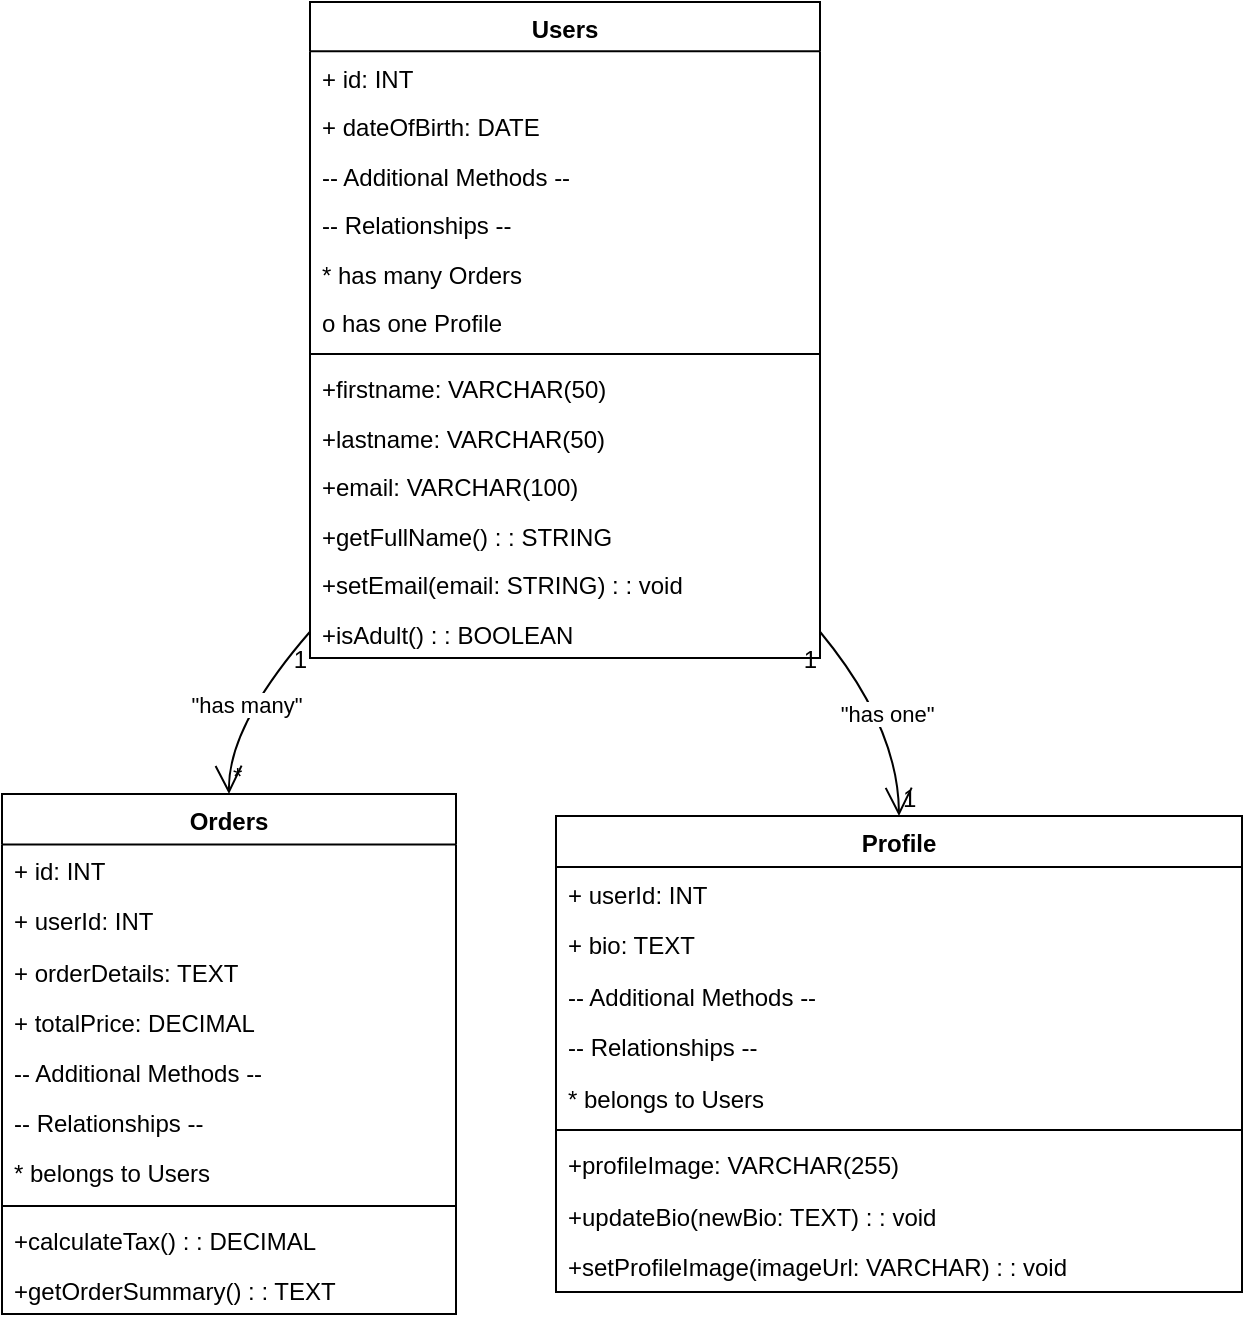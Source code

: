 <mxfile version="24.8.6">
  <diagram name="Página-1" id="rTrQoe6q2F4uFuK3PyN-">
    <mxGraphModel>
      <root>
        <mxCell id="0" />
        <mxCell id="1" parent="0" />
        <mxCell id="2" value="Users" style="swimlane;fontStyle=1;align=center;verticalAlign=top;childLayout=stackLayout;horizontal=1;startSize=24.577;horizontalStack=0;resizeParent=1;resizeParentMax=0;resizeLast=0;collapsible=0;marginBottom=0;" vertex="1" parent="1">
          <mxGeometry x="162" y="8" width="255" height="328" as="geometry" />
        </mxCell>
        <mxCell id="3" value="+ id: INT" style="text;strokeColor=none;fillColor=none;align=left;verticalAlign=top;spacingLeft=4;spacingRight=4;overflow=hidden;rotatable=0;points=[[0,0.5],[1,0.5]];portConstraint=eastwest;" vertex="1" parent="2">
          <mxGeometry y="25" width="255" height="25" as="geometry" />
        </mxCell>
        <mxCell id="4" value="+ dateOfBirth: DATE" style="text;strokeColor=none;fillColor=none;align=left;verticalAlign=top;spacingLeft=4;spacingRight=4;overflow=hidden;rotatable=0;points=[[0,0.5],[1,0.5]];portConstraint=eastwest;" vertex="1" parent="2">
          <mxGeometry y="49" width="255" height="25" as="geometry" />
        </mxCell>
        <mxCell id="5" value="-- Additional Methods --" style="text;strokeColor=none;fillColor=none;align=left;verticalAlign=top;spacingLeft=4;spacingRight=4;overflow=hidden;rotatable=0;points=[[0,0.5],[1,0.5]];portConstraint=eastwest;" vertex="1" parent="2">
          <mxGeometry y="74" width="255" height="25" as="geometry" />
        </mxCell>
        <mxCell id="6" value="-- Relationships --" style="text;strokeColor=none;fillColor=none;align=left;verticalAlign=top;spacingLeft=4;spacingRight=4;overflow=hidden;rotatable=0;points=[[0,0.5],[1,0.5]];portConstraint=eastwest;" vertex="1" parent="2">
          <mxGeometry y="98" width="255" height="25" as="geometry" />
        </mxCell>
        <mxCell id="7" value="* has many Orders" style="text;strokeColor=none;fillColor=none;align=left;verticalAlign=top;spacingLeft=4;spacingRight=4;overflow=hidden;rotatable=0;points=[[0,0.5],[1,0.5]];portConstraint=eastwest;" vertex="1" parent="2">
          <mxGeometry y="123" width="255" height="25" as="geometry" />
        </mxCell>
        <mxCell id="8" value="o has one Profile" style="text;strokeColor=none;fillColor=none;align=left;verticalAlign=top;spacingLeft=4;spacingRight=4;overflow=hidden;rotatable=0;points=[[0,0.5],[1,0.5]];portConstraint=eastwest;" vertex="1" parent="2">
          <mxGeometry y="147" width="255" height="25" as="geometry" />
        </mxCell>
        <mxCell id="9" style="line;strokeWidth=1;fillColor=none;align=left;verticalAlign=middle;spacingTop=-1;spacingLeft=3;spacingRight=3;rotatable=0;labelPosition=right;points=[];portConstraint=eastwest;strokeColor=inherit;" vertex="1" parent="2">
          <mxGeometry y="172" width="255" height="8" as="geometry" />
        </mxCell>
        <mxCell id="10" value="+firstname: VARCHAR(50)" style="text;strokeColor=none;fillColor=none;align=left;verticalAlign=top;spacingLeft=4;spacingRight=4;overflow=hidden;rotatable=0;points=[[0,0.5],[1,0.5]];portConstraint=eastwest;" vertex="1" parent="2">
          <mxGeometry y="180" width="255" height="25" as="geometry" />
        </mxCell>
        <mxCell id="11" value="+lastname: VARCHAR(50)" style="text;strokeColor=none;fillColor=none;align=left;verticalAlign=top;spacingLeft=4;spacingRight=4;overflow=hidden;rotatable=0;points=[[0,0.5],[1,0.5]];portConstraint=eastwest;" vertex="1" parent="2">
          <mxGeometry y="205" width="255" height="25" as="geometry" />
        </mxCell>
        <mxCell id="12" value="+email: VARCHAR(100)" style="text;strokeColor=none;fillColor=none;align=left;verticalAlign=top;spacingLeft=4;spacingRight=4;overflow=hidden;rotatable=0;points=[[0,0.5],[1,0.5]];portConstraint=eastwest;" vertex="1" parent="2">
          <mxGeometry y="229" width="255" height="25" as="geometry" />
        </mxCell>
        <mxCell id="13" value="+getFullName() : : STRING" style="text;strokeColor=none;fillColor=none;align=left;verticalAlign=top;spacingLeft=4;spacingRight=4;overflow=hidden;rotatable=0;points=[[0,0.5],[1,0.5]];portConstraint=eastwest;" vertex="1" parent="2">
          <mxGeometry y="254" width="255" height="25" as="geometry" />
        </mxCell>
        <mxCell id="14" value="+setEmail(email: STRING) : : void" style="text;strokeColor=none;fillColor=none;align=left;verticalAlign=top;spacingLeft=4;spacingRight=4;overflow=hidden;rotatable=0;points=[[0,0.5],[1,0.5]];portConstraint=eastwest;" vertex="1" parent="2">
          <mxGeometry y="278" width="255" height="25" as="geometry" />
        </mxCell>
        <mxCell id="15" value="+isAdult() : : BOOLEAN" style="text;strokeColor=none;fillColor=none;align=left;verticalAlign=top;spacingLeft=4;spacingRight=4;overflow=hidden;rotatable=0;points=[[0,0.5],[1,0.5]];portConstraint=eastwest;" vertex="1" parent="2">
          <mxGeometry y="303" width="255" height="25" as="geometry" />
        </mxCell>
        <mxCell id="16" value="Orders" style="swimlane;fontStyle=1;align=center;verticalAlign=top;childLayout=stackLayout;horizontal=1;startSize=25.2;horizontalStack=0;resizeParent=1;resizeParentMax=0;resizeLast=0;collapsible=0;marginBottom=0;" vertex="1" parent="1">
          <mxGeometry x="8" y="404" width="227" height="260" as="geometry" />
        </mxCell>
        <mxCell id="17" value="+ id: INT" style="text;strokeColor=none;fillColor=none;align=left;verticalAlign=top;spacingLeft=4;spacingRight=4;overflow=hidden;rotatable=0;points=[[0,0.5],[1,0.5]];portConstraint=eastwest;" vertex="1" parent="16">
          <mxGeometry y="25" width="227" height="25" as="geometry" />
        </mxCell>
        <mxCell id="18" value="+ userId: INT" style="text;strokeColor=none;fillColor=none;align=left;verticalAlign=top;spacingLeft=4;spacingRight=4;overflow=hidden;rotatable=0;points=[[0,0.5],[1,0.5]];portConstraint=eastwest;" vertex="1" parent="16">
          <mxGeometry y="50" width="227" height="25" as="geometry" />
        </mxCell>
        <mxCell id="19" value="+ orderDetails: TEXT" style="text;strokeColor=none;fillColor=none;align=left;verticalAlign=top;spacingLeft=4;spacingRight=4;overflow=hidden;rotatable=0;points=[[0,0.5],[1,0.5]];portConstraint=eastwest;" vertex="1" parent="16">
          <mxGeometry y="76" width="227" height="25" as="geometry" />
        </mxCell>
        <mxCell id="20" value="+ totalPrice: DECIMAL" style="text;strokeColor=none;fillColor=none;align=left;verticalAlign=top;spacingLeft=4;spacingRight=4;overflow=hidden;rotatable=0;points=[[0,0.5],[1,0.5]];portConstraint=eastwest;" vertex="1" parent="16">
          <mxGeometry y="101" width="227" height="25" as="geometry" />
        </mxCell>
        <mxCell id="21" value="-- Additional Methods --" style="text;strokeColor=none;fillColor=none;align=left;verticalAlign=top;spacingLeft=4;spacingRight=4;overflow=hidden;rotatable=0;points=[[0,0.5],[1,0.5]];portConstraint=eastwest;" vertex="1" parent="16">
          <mxGeometry y="126" width="227" height="25" as="geometry" />
        </mxCell>
        <mxCell id="22" value="-- Relationships --" style="text;strokeColor=none;fillColor=none;align=left;verticalAlign=top;spacingLeft=4;spacingRight=4;overflow=hidden;rotatable=0;points=[[0,0.5],[1,0.5]];portConstraint=eastwest;" vertex="1" parent="16">
          <mxGeometry y="151" width="227" height="25" as="geometry" />
        </mxCell>
        <mxCell id="23" value="* belongs to Users" style="text;strokeColor=none;fillColor=none;align=left;verticalAlign=top;spacingLeft=4;spacingRight=4;overflow=hidden;rotatable=0;points=[[0,0.5],[1,0.5]];portConstraint=eastwest;" vertex="1" parent="16">
          <mxGeometry y="176" width="227" height="25" as="geometry" />
        </mxCell>
        <mxCell id="24" style="line;strokeWidth=1;fillColor=none;align=left;verticalAlign=middle;spacingTop=-1;spacingLeft=3;spacingRight=3;rotatable=0;labelPosition=right;points=[];portConstraint=eastwest;strokeColor=inherit;" vertex="1" parent="16">
          <mxGeometry y="202" width="227" height="8" as="geometry" />
        </mxCell>
        <mxCell id="25" value="+calculateTax() : : DECIMAL" style="text;strokeColor=none;fillColor=none;align=left;verticalAlign=top;spacingLeft=4;spacingRight=4;overflow=hidden;rotatable=0;points=[[0,0.5],[1,0.5]];portConstraint=eastwest;" vertex="1" parent="16">
          <mxGeometry y="210" width="227" height="25" as="geometry" />
        </mxCell>
        <mxCell id="26" value="+getOrderSummary() : : TEXT" style="text;strokeColor=none;fillColor=none;align=left;verticalAlign=top;spacingLeft=4;spacingRight=4;overflow=hidden;rotatable=0;points=[[0,0.5],[1,0.5]];portConstraint=eastwest;" vertex="1" parent="16">
          <mxGeometry y="235" width="227" height="25" as="geometry" />
        </mxCell>
        <mxCell id="27" value="Profile" style="swimlane;fontStyle=1;align=center;verticalAlign=top;childLayout=stackLayout;horizontal=1;startSize=25.5;horizontalStack=0;resizeParent=1;resizeParentMax=0;resizeLast=0;collapsible=0;marginBottom=0;" vertex="1" parent="1">
          <mxGeometry x="285" y="415" width="343" height="238" as="geometry" />
        </mxCell>
        <mxCell id="28" value="+ userId: INT" style="text;strokeColor=none;fillColor=none;align=left;verticalAlign=top;spacingLeft=4;spacingRight=4;overflow=hidden;rotatable=0;points=[[0,0.5],[1,0.5]];portConstraint=eastwest;" vertex="1" parent="27">
          <mxGeometry y="26" width="343" height="26" as="geometry" />
        </mxCell>
        <mxCell id="29" value="+ bio: TEXT" style="text;strokeColor=none;fillColor=none;align=left;verticalAlign=top;spacingLeft=4;spacingRight=4;overflow=hidden;rotatable=0;points=[[0,0.5],[1,0.5]];portConstraint=eastwest;" vertex="1" parent="27">
          <mxGeometry y="51" width="343" height="26" as="geometry" />
        </mxCell>
        <mxCell id="30" value="-- Additional Methods --" style="text;strokeColor=none;fillColor=none;align=left;verticalAlign=top;spacingLeft=4;spacingRight=4;overflow=hidden;rotatable=0;points=[[0,0.5],[1,0.5]];portConstraint=eastwest;" vertex="1" parent="27">
          <mxGeometry y="77" width="343" height="26" as="geometry" />
        </mxCell>
        <mxCell id="31" value="-- Relationships --" style="text;strokeColor=none;fillColor=none;align=left;verticalAlign=top;spacingLeft=4;spacingRight=4;overflow=hidden;rotatable=0;points=[[0,0.5],[1,0.5]];portConstraint=eastwest;" vertex="1" parent="27">
          <mxGeometry y="102" width="343" height="26" as="geometry" />
        </mxCell>
        <mxCell id="32" value="* belongs to Users" style="text;strokeColor=none;fillColor=none;align=left;verticalAlign=top;spacingLeft=4;spacingRight=4;overflow=hidden;rotatable=0;points=[[0,0.5],[1,0.5]];portConstraint=eastwest;" vertex="1" parent="27">
          <mxGeometry y="128" width="343" height="26" as="geometry" />
        </mxCell>
        <mxCell id="33" style="line;strokeWidth=1;fillColor=none;align=left;verticalAlign=middle;spacingTop=-1;spacingLeft=3;spacingRight=3;rotatable=0;labelPosition=right;points=[];portConstraint=eastwest;strokeColor=inherit;" vertex="1" parent="27">
          <mxGeometry y="153" width="343" height="8" as="geometry" />
        </mxCell>
        <mxCell id="34" value="+profileImage: VARCHAR(255)" style="text;strokeColor=none;fillColor=none;align=left;verticalAlign=top;spacingLeft=4;spacingRight=4;overflow=hidden;rotatable=0;points=[[0,0.5],[1,0.5]];portConstraint=eastwest;" vertex="1" parent="27">
          <mxGeometry y="161" width="343" height="26" as="geometry" />
        </mxCell>
        <mxCell id="35" value="+updateBio(newBio: TEXT) : : void" style="text;strokeColor=none;fillColor=none;align=left;verticalAlign=top;spacingLeft=4;spacingRight=4;overflow=hidden;rotatable=0;points=[[0,0.5],[1,0.5]];portConstraint=eastwest;" vertex="1" parent="27">
          <mxGeometry y="187" width="343" height="26" as="geometry" />
        </mxCell>
        <mxCell id="36" value="+setProfileImage(imageUrl: VARCHAR) : : void" style="text;strokeColor=none;fillColor=none;align=left;verticalAlign=top;spacingLeft=4;spacingRight=4;overflow=hidden;rotatable=0;points=[[0,0.5],[1,0.5]];portConstraint=eastwest;" vertex="1" parent="27">
          <mxGeometry y="212" width="343" height="26" as="geometry" />
        </mxCell>
        <mxCell id="37" value="&quot;has many&quot;" style="curved=1;startArrow=none;endArrow=open;endSize=12;exitX=0;exitY=0.96;entryX=0.5;entryY=0;" edge="1" parent="1" source="2" target="16">
          <mxGeometry relative="1" as="geometry">
            <Array as="points">
              <mxPoint x="121" y="370" />
            </Array>
          </mxGeometry>
        </mxCell>
        <mxCell id="38" value="1" style="edgeLabel;resizable=0;labelBackgroundColor=none;fontSize=12;align=right;verticalAlign=top;" vertex="1" parent="37">
          <mxGeometry x="-1" relative="1" as="geometry" />
        </mxCell>
        <mxCell id="39" value="*" style="edgeLabel;resizable=0;labelBackgroundColor=none;fontSize=12;align=left;verticalAlign=bottom;" vertex="1" parent="37">
          <mxGeometry x="1" relative="1" as="geometry" />
        </mxCell>
        <mxCell id="40" value="&quot;has one&quot;" style="curved=1;startArrow=none;endArrow=open;endSize=12;exitX=1;exitY=0.96;entryX=0.5;entryY=0;" edge="1" parent="1" source="2" target="27">
          <mxGeometry relative="1" as="geometry">
            <Array as="points">
              <mxPoint x="456" y="370" />
            </Array>
          </mxGeometry>
        </mxCell>
        <mxCell id="41" value="1" style="edgeLabel;resizable=0;labelBackgroundColor=none;fontSize=12;align=right;verticalAlign=top;" vertex="1" parent="40">
          <mxGeometry x="-1" relative="1" as="geometry" />
        </mxCell>
        <mxCell id="42" value="1" style="edgeLabel;resizable=0;labelBackgroundColor=none;fontSize=12;align=left;verticalAlign=bottom;" vertex="1" parent="40">
          <mxGeometry x="1" relative="1" as="geometry" />
        </mxCell>
      </root>
    </mxGraphModel>
  </diagram>
</mxfile>
